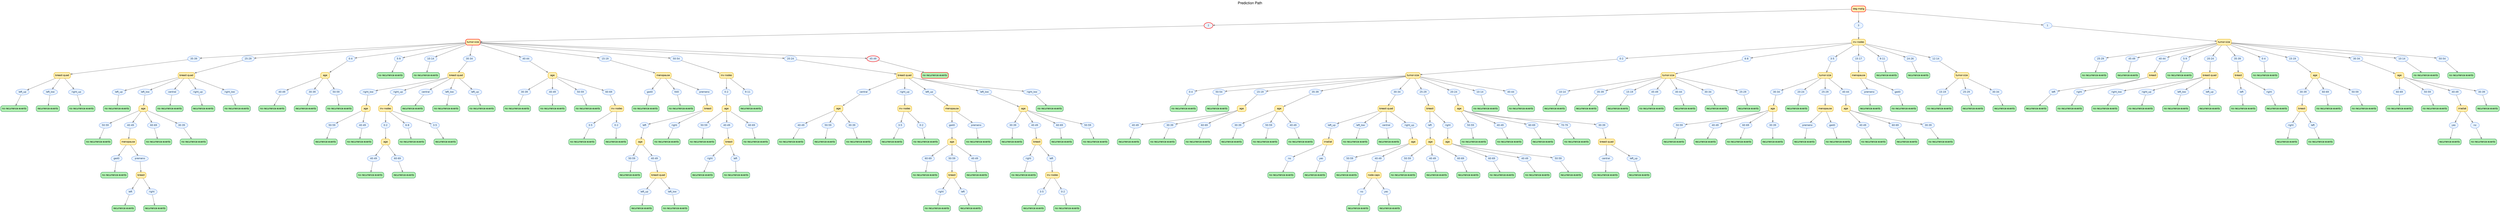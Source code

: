 digraph PredictionPath {
  fontname="Helvetica,Arial,sans-serif";
  labelfontname="Georgia";
  node [fontname="Helvetica", style=filled, fontcolor=black];
  edge [fontname="Helvetica", color=gray50, fontcolor=gray30, penwidth=1.6];
  rankdir=TB;
  bgcolor="white";
  label="Prediction Path";
  labelloc=top;
  labeljust=center;
  fontsize=22;
  nodesep=0.7;
  ranksep=0.9;
  node0 [label="deg-malig", shape=box, style="rounded,filled", fillcolor="#fef0b3", color=red, penwidth=2.4];
  cond0 [label="2", shape=ellipse, style=filled, fillcolor="#eaf4ff", color=red, fontcolor="#1e3f66", penwidth=2.4];
  node0 -> cond0;
  cond0 -> node1;
  node1 [label="tumor-size", shape=box, style="rounded,filled", fillcolor="#fef0b3", color=red, penwidth=2.4];
  cond2 [label="35-39", shape=ellipse, style=filled, fillcolor="#eaf4ff", color="#6495ed", fontcolor="#1e3f66", penwidth=1.6];
  node1 -> cond2;
  cond2 -> node3;
  node3 [label="breast-quad", shape=box, style="rounded,filled", fillcolor="#fef0b3", color="#e6ac00", penwidth=2];
  cond4 [label="left_up", shape=ellipse, style=filled, fillcolor="#eaf4ff", color="#6495ed", fontcolor="#1e3f66", penwidth=1.6];
  node3 -> cond4;
  cond4 -> node5;
  node5 [label="no-recurrence-events", shape=box, style="rounded,filled", fillcolor="#b3f3b3", color="#2e8b57", penwidth=2];
  cond6 [label="left_low", shape=ellipse, style=filled, fillcolor="#eaf4ff", color="#6495ed", fontcolor="#1e3f66", penwidth=1.6];
  node3 -> cond6;
  cond6 -> node7;
  node7 [label="recurrence-events", shape=box, style="rounded,filled", fillcolor="#b3f3b3", color="#2e8b57", penwidth=2];
  cond8 [label="right_up", shape=ellipse, style=filled, fillcolor="#eaf4ff", color="#6495ed", fontcolor="#1e3f66", penwidth=1.6];
  node3 -> cond8;
  cond8 -> node9;
  node9 [label="no-recurrence-events", shape=box, style="rounded,filled", fillcolor="#b3f3b3", color="#2e8b57", penwidth=2];
  cond10 [label="25-29", shape=ellipse, style=filled, fillcolor="#eaf4ff", color="#6495ed", fontcolor="#1e3f66", penwidth=1.6];
  node1 -> cond10;
  cond10 -> node11;
  node11 [label="breast-quad", shape=box, style="rounded,filled", fillcolor="#fef0b3", color="#e6ac00", penwidth=2];
  cond12 [label="left_up", shape=ellipse, style=filled, fillcolor="#eaf4ff", color="#6495ed", fontcolor="#1e3f66", penwidth=1.6];
  node11 -> cond12;
  cond12 -> node13;
  node13 [label="no-recurrence-events", shape=box, style="rounded,filled", fillcolor="#b3f3b3", color="#2e8b57", penwidth=2];
  cond14 [label="left_low", shape=ellipse, style=filled, fillcolor="#eaf4ff", color="#6495ed", fontcolor="#1e3f66", penwidth=1.6];
  node11 -> cond14;
  cond14 -> node15;
  node15 [label="age", shape=box, style="rounded,filled", fillcolor="#fef0b3", color="#e6ac00", penwidth=2];
  cond16 [label="50-59", shape=ellipse, style=filled, fillcolor="#eaf4ff", color="#6495ed", fontcolor="#1e3f66", penwidth=1.6];
  node15 -> cond16;
  cond16 -> node17;
  node17 [label="no-recurrence-events", shape=box, style="rounded,filled", fillcolor="#b3f3b3", color="#2e8b57", penwidth=2];
  cond18 [label="40-49", shape=ellipse, style=filled, fillcolor="#eaf4ff", color="#6495ed", fontcolor="#1e3f66", penwidth=1.6];
  node15 -> cond18;
  cond18 -> node19;
  node19 [label="menopause", shape=box, style="rounded,filled", fillcolor="#fef0b3", color="#e6ac00", penwidth=2];
  cond20 [label="ge40", shape=ellipse, style=filled, fillcolor="#eaf4ff", color="#6495ed", fontcolor="#1e3f66", penwidth=1.6];
  node19 -> cond20;
  cond20 -> node21;
  node21 [label="no-recurrence-events", shape=box, style="rounded,filled", fillcolor="#b3f3b3", color="#2e8b57", penwidth=2];
  cond22 [label="premeno", shape=ellipse, style=filled, fillcolor="#eaf4ff", color="#6495ed", fontcolor="#1e3f66", penwidth=1.6];
  node19 -> cond22;
  cond22 -> node23;
  node23 [label="breast", shape=box, style="rounded,filled", fillcolor="#fef0b3", color="#e6ac00", penwidth=2];
  cond24 [label="left", shape=ellipse, style=filled, fillcolor="#eaf4ff", color="#6495ed", fontcolor="#1e3f66", penwidth=1.6];
  node23 -> cond24;
  cond24 -> node25;
  node25 [label="recurrence-events", shape=box, style="rounded,filled", fillcolor="#b3f3b3", color="#2e8b57", penwidth=2];
  cond26 [label="right", shape=ellipse, style=filled, fillcolor="#eaf4ff", color="#6495ed", fontcolor="#1e3f66", penwidth=1.6];
  node23 -> cond26;
  cond26 -> node27;
  node27 [label="recurrence-events", shape=box, style="rounded,filled", fillcolor="#b3f3b3", color="#2e8b57", penwidth=2];
  cond28 [label="60-69", shape=ellipse, style=filled, fillcolor="#eaf4ff", color="#6495ed", fontcolor="#1e3f66", penwidth=1.6];
  node15 -> cond28;
  cond28 -> node29;
  node29 [label="no-recurrence-events", shape=box, style="rounded,filled", fillcolor="#b3f3b3", color="#2e8b57", penwidth=2];
  cond30 [label="30-39", shape=ellipse, style=filled, fillcolor="#eaf4ff", color="#6495ed", fontcolor="#1e3f66", penwidth=1.6];
  node15 -> cond30;
  cond30 -> node31;
  node31 [label="no-recurrence-events", shape=box, style="rounded,filled", fillcolor="#b3f3b3", color="#2e8b57", penwidth=2];
  cond32 [label="central", shape=ellipse, style=filled, fillcolor="#eaf4ff", color="#6495ed", fontcolor="#1e3f66", penwidth=1.6];
  node11 -> cond32;
  cond32 -> node33;
  node33 [label="no-recurrence-events", shape=box, style="rounded,filled", fillcolor="#b3f3b3", color="#2e8b57", penwidth=2];
  cond34 [label="right_up", shape=ellipse, style=filled, fillcolor="#eaf4ff", color="#6495ed", fontcolor="#1e3f66", penwidth=1.6];
  node11 -> cond34;
  cond34 -> node35;
  node35 [label="recurrence-events", shape=box, style="rounded,filled", fillcolor="#b3f3b3", color="#2e8b57", penwidth=2];
  cond36 [label="right_low", shape=ellipse, style=filled, fillcolor="#eaf4ff", color="#6495ed", fontcolor="#1e3f66", penwidth=1.6];
  node11 -> cond36;
  cond36 -> node37;
  node37 [label="no-recurrence-events", shape=box, style="rounded,filled", fillcolor="#b3f3b3", color="#2e8b57", penwidth=2];
  cond38 [label="0-4", shape=ellipse, style=filled, fillcolor="#eaf4ff", color="#6495ed", fontcolor="#1e3f66", penwidth=1.6];
  node1 -> cond38;
  cond38 -> node39;
  node39 [label="age", shape=box, style="rounded,filled", fillcolor="#fef0b3", color="#e6ac00", penwidth=2];
  cond40 [label="40-49", shape=ellipse, style=filled, fillcolor="#eaf4ff", color="#6495ed", fontcolor="#1e3f66", penwidth=1.6];
  node39 -> cond40;
  cond40 -> node41;
  node41 [label="no-recurrence-events", shape=box, style="rounded,filled", fillcolor="#b3f3b3", color="#2e8b57", penwidth=2];
  cond42 [label="30-39", shape=ellipse, style=filled, fillcolor="#eaf4ff", color="#6495ed", fontcolor="#1e3f66", penwidth=1.6];
  node39 -> cond42;
  cond42 -> node43;
  node43 [label="recurrence-events", shape=box, style="rounded,filled", fillcolor="#b3f3b3", color="#2e8b57", penwidth=2];
  cond44 [label="50-59", shape=ellipse, style=filled, fillcolor="#eaf4ff", color="#6495ed", fontcolor="#1e3f66", penwidth=1.6];
  node39 -> cond44;
  cond44 -> node45;
  node45 [label="no-recurrence-events", shape=box, style="rounded,filled", fillcolor="#b3f3b3", color="#2e8b57", penwidth=2];
  cond46 [label="5-9", shape=ellipse, style=filled, fillcolor="#eaf4ff", color="#6495ed", fontcolor="#1e3f66", penwidth=1.6];
  node1 -> cond46;
  cond46 -> node47;
  node47 [label="no-recurrence-events", shape=box, style="rounded,filled", fillcolor="#b3f3b3", color="#2e8b57", penwidth=2];
  cond48 [label="10-14", shape=ellipse, style=filled, fillcolor="#eaf4ff", color="#6495ed", fontcolor="#1e3f66", penwidth=1.6];
  node1 -> cond48;
  cond48 -> node49;
  node49 [label="no-recurrence-events", shape=box, style="rounded,filled", fillcolor="#b3f3b3", color="#2e8b57", penwidth=2];
  cond50 [label="30-34", shape=ellipse, style=filled, fillcolor="#eaf4ff", color="#6495ed", fontcolor="#1e3f66", penwidth=1.6];
  node1 -> cond50;
  cond50 -> node51;
  node51 [label="breast-quad", shape=box, style="rounded,filled", fillcolor="#fef0b3", color="#e6ac00", penwidth=2];
  cond52 [label="right_low", shape=ellipse, style=filled, fillcolor="#eaf4ff", color="#6495ed", fontcolor="#1e3f66", penwidth=1.6];
  node51 -> cond52;
  cond52 -> node53;
  node53 [label="age", shape=box, style="rounded,filled", fillcolor="#fef0b3", color="#e6ac00", penwidth=2];
  cond54 [label="50-59", shape=ellipse, style=filled, fillcolor="#eaf4ff", color="#6495ed", fontcolor="#1e3f66", penwidth=1.6];
  node53 -> cond54;
  cond54 -> node55;
  node55 [label="recurrence-events", shape=box, style="rounded,filled", fillcolor="#b3f3b3", color="#2e8b57", penwidth=2];
  cond56 [label="40-49", shape=ellipse, style=filled, fillcolor="#eaf4ff", color="#6495ed", fontcolor="#1e3f66", penwidth=1.6];
  node53 -> cond56;
  cond56 -> node57;
  node57 [label="no-recurrence-events", shape=box, style="rounded,filled", fillcolor="#b3f3b3", color="#2e8b57", penwidth=2];
  cond58 [label="right_up", shape=ellipse, style=filled, fillcolor="#eaf4ff", color="#6495ed", fontcolor="#1e3f66", penwidth=1.6];
  node51 -> cond58;
  cond58 -> node59;
  node59 [label="inv-nodes", shape=box, style="rounded,filled", fillcolor="#fef0b3", color="#e6ac00", penwidth=2];
  cond60 [label="0-2", shape=ellipse, style=filled, fillcolor="#eaf4ff", color="#6495ed", fontcolor="#1e3f66", penwidth=1.6];
  node59 -> cond60;
  cond60 -> node61;
  node61 [label="age", shape=box, style="rounded,filled", fillcolor="#fef0b3", color="#e6ac00", penwidth=2];
  cond62 [label="40-49", shape=ellipse, style=filled, fillcolor="#eaf4ff", color="#6495ed", fontcolor="#1e3f66", penwidth=1.6];
  node61 -> cond62;
  cond62 -> node63;
  node63 [label="no-recurrence-events", shape=box, style="rounded,filled", fillcolor="#b3f3b3", color="#2e8b57", penwidth=2];
  cond64 [label="60-69", shape=ellipse, style=filled, fillcolor="#eaf4ff", color="#6495ed", fontcolor="#1e3f66", penwidth=1.6];
  node61 -> cond64;
  cond64 -> node65;
  node65 [label="recurrence-events", shape=box, style="rounded,filled", fillcolor="#b3f3b3", color="#2e8b57", penwidth=2];
  cond66 [label="6-8", shape=ellipse, style=filled, fillcolor="#eaf4ff", color="#6495ed", fontcolor="#1e3f66", penwidth=1.6];
  node59 -> cond66;
  cond66 -> node67;
  node67 [label="no-recurrence-events", shape=box, style="rounded,filled", fillcolor="#b3f3b3", color="#2e8b57", penwidth=2];
  cond68 [label="3-5", shape=ellipse, style=filled, fillcolor="#eaf4ff", color="#6495ed", fontcolor="#1e3f66", penwidth=1.6];
  node59 -> cond68;
  cond68 -> node69;
  node69 [label="recurrence-events", shape=box, style="rounded,filled", fillcolor="#b3f3b3", color="#2e8b57", penwidth=2];
  cond70 [label="central", shape=ellipse, style=filled, fillcolor="#eaf4ff", color="#6495ed", fontcolor="#1e3f66", penwidth=1.6];
  node51 -> cond70;
  cond70 -> node71;
  node71 [label="recurrence-events", shape=box, style="rounded,filled", fillcolor="#b3f3b3", color="#2e8b57", penwidth=2];
  cond72 [label="left_low", shape=ellipse, style=filled, fillcolor="#eaf4ff", color="#6495ed", fontcolor="#1e3f66", penwidth=1.6];
  node51 -> cond72;
  cond72 -> node73;
  node73 [label="no-recurrence-events", shape=box, style="rounded,filled", fillcolor="#b3f3b3", color="#2e8b57", penwidth=2];
  cond74 [label="left_up", shape=ellipse, style=filled, fillcolor="#eaf4ff", color="#6495ed", fontcolor="#1e3f66", penwidth=1.6];
  node51 -> cond74;
  cond74 -> node75;
  node75 [label="no-recurrence-events", shape=box, style="rounded,filled", fillcolor="#b3f3b3", color="#2e8b57", penwidth=2];
  cond76 [label="40-44", shape=ellipse, style=filled, fillcolor="#eaf4ff", color="#6495ed", fontcolor="#1e3f66", penwidth=1.6];
  node1 -> cond76;
  cond76 -> node77;
  node77 [label="age", shape=box, style="rounded,filled", fillcolor="#fef0b3", color="#e6ac00", penwidth=2];
  cond78 [label="30-39", shape=ellipse, style=filled, fillcolor="#eaf4ff", color="#6495ed", fontcolor="#1e3f66", penwidth=1.6];
  node77 -> cond78;
  cond78 -> node79;
  node79 [label="no-recurrence-events", shape=box, style="rounded,filled", fillcolor="#b3f3b3", color="#2e8b57", penwidth=2];
  cond80 [label="40-49", shape=ellipse, style=filled, fillcolor="#eaf4ff", color="#6495ed", fontcolor="#1e3f66", penwidth=1.6];
  node77 -> cond80;
  cond80 -> node81;
  node81 [label="no-recurrence-events", shape=box, style="rounded,filled", fillcolor="#b3f3b3", color="#2e8b57", penwidth=2];
  cond82 [label="50-59", shape=ellipse, style=filled, fillcolor="#eaf4ff", color="#6495ed", fontcolor="#1e3f66", penwidth=1.6];
  node77 -> cond82;
  cond82 -> node83;
  node83 [label="no-recurrence-events", shape=box, style="rounded,filled", fillcolor="#b3f3b3", color="#2e8b57", penwidth=2];
  cond84 [label="60-69", shape=ellipse, style=filled, fillcolor="#eaf4ff", color="#6495ed", fontcolor="#1e3f66", penwidth=1.6];
  node77 -> cond84;
  cond84 -> node85;
  node85 [label="inv-nodes", shape=box, style="rounded,filled", fillcolor="#fef0b3", color="#e6ac00", penwidth=2];
  cond86 [label="3-5", shape=ellipse, style=filled, fillcolor="#eaf4ff", color="#6495ed", fontcolor="#1e3f66", penwidth=1.6];
  node85 -> cond86;
  cond86 -> node87;
  node87 [label="no-recurrence-events", shape=box, style="rounded,filled", fillcolor="#b3f3b3", color="#2e8b57", penwidth=2];
  cond88 [label="0-2", shape=ellipse, style=filled, fillcolor="#eaf4ff", color="#6495ed", fontcolor="#1e3f66", penwidth=1.6];
  node85 -> cond88;
  cond88 -> node89;
  node89 [label="recurrence-events", shape=box, style="rounded,filled", fillcolor="#b3f3b3", color="#2e8b57", penwidth=2];
  cond90 [label="15-19", shape=ellipse, style=filled, fillcolor="#eaf4ff", color="#6495ed", fontcolor="#1e3f66", penwidth=1.6];
  node1 -> cond90;
  cond90 -> node91;
  node91 [label="menopause", shape=box, style="rounded,filled", fillcolor="#fef0b3", color="#e6ac00", penwidth=2];
  cond92 [label="ge40", shape=ellipse, style=filled, fillcolor="#eaf4ff", color="#6495ed", fontcolor="#1e3f66", penwidth=1.6];
  node91 -> cond92;
  cond92 -> node93;
  node93 [label="no-recurrence-events", shape=box, style="rounded,filled", fillcolor="#b3f3b3", color="#2e8b57", penwidth=2];
  cond94 [label="lt40", shape=ellipse, style=filled, fillcolor="#eaf4ff", color="#6495ed", fontcolor="#1e3f66", penwidth=1.6];
  node91 -> cond94;
  cond94 -> node95;
  node95 [label="no-recurrence-events", shape=box, style="rounded,filled", fillcolor="#b3f3b3", color="#2e8b57", penwidth=2];
  cond96 [label="premeno", shape=ellipse, style=filled, fillcolor="#eaf4ff", color="#6495ed", fontcolor="#1e3f66", penwidth=1.6];
  node91 -> cond96;
  cond96 -> node97;
  node97 [label="breast", shape=box, style="rounded,filled", fillcolor="#fef0b3", color="#e6ac00", penwidth=2];
  cond98 [label="left", shape=ellipse, style=filled, fillcolor="#eaf4ff", color="#6495ed", fontcolor="#1e3f66", penwidth=1.6];
  node97 -> cond98;
  cond98 -> node99;
  node99 [label="age", shape=box, style="rounded,filled", fillcolor="#fef0b3", color="#e6ac00", penwidth=2];
  cond100 [label="50-59", shape=ellipse, style=filled, fillcolor="#eaf4ff", color="#6495ed", fontcolor="#1e3f66", penwidth=1.6];
  node99 -> cond100;
  cond100 -> node101;
  node101 [label="recurrence-events", shape=box, style="rounded,filled", fillcolor="#b3f3b3", color="#2e8b57", penwidth=2];
  cond102 [label="40-49", shape=ellipse, style=filled, fillcolor="#eaf4ff", color="#6495ed", fontcolor="#1e3f66", penwidth=1.6];
  node99 -> cond102;
  cond102 -> node103;
  node103 [label="breast-quad", shape=box, style="rounded,filled", fillcolor="#fef0b3", color="#e6ac00", penwidth=2];
  cond104 [label="left_up", shape=ellipse, style=filled, fillcolor="#eaf4ff", color="#6495ed", fontcolor="#1e3f66", penwidth=1.6];
  node103 -> cond104;
  cond104 -> node105;
  node105 [label="recurrence-events", shape=box, style="rounded,filled", fillcolor="#b3f3b3", color="#2e8b57", penwidth=2];
  cond106 [label="left_low", shape=ellipse, style=filled, fillcolor="#eaf4ff", color="#6495ed", fontcolor="#1e3f66", penwidth=1.6];
  node103 -> cond106;
  cond106 -> node107;
  node107 [label="no-recurrence-events", shape=box, style="rounded,filled", fillcolor="#b3f3b3", color="#2e8b57", penwidth=2];
  cond108 [label="right", shape=ellipse, style=filled, fillcolor="#eaf4ff", color="#6495ed", fontcolor="#1e3f66", penwidth=1.6];
  node97 -> cond108;
  cond108 -> node109;
  node109 [label="no-recurrence-events", shape=box, style="rounded,filled", fillcolor="#b3f3b3", color="#2e8b57", penwidth=2];
  cond110 [label="50-54", shape=ellipse, style=filled, fillcolor="#eaf4ff", color="#6495ed", fontcolor="#1e3f66", penwidth=1.6];
  node1 -> cond110;
  cond110 -> node111;
  node111 [label="inv-nodes", shape=box, style="rounded,filled", fillcolor="#fef0b3", color="#e6ac00", penwidth=2];
  cond112 [label="0-2", shape=ellipse, style=filled, fillcolor="#eaf4ff", color="#6495ed", fontcolor="#1e3f66", penwidth=1.6];
  node111 -> cond112;
  cond112 -> node113;
  node113 [label="age", shape=box, style="rounded,filled", fillcolor="#fef0b3", color="#e6ac00", penwidth=2];
  cond114 [label="50-59", shape=ellipse, style=filled, fillcolor="#eaf4ff", color="#6495ed", fontcolor="#1e3f66", penwidth=1.6];
  node113 -> cond114;
  cond114 -> node115;
  node115 [label="no-recurrence-events", shape=box, style="rounded,filled", fillcolor="#b3f3b3", color="#2e8b57", penwidth=2];
  cond116 [label="40-49", shape=ellipse, style=filled, fillcolor="#eaf4ff", color="#6495ed", fontcolor="#1e3f66", penwidth=1.6];
  node113 -> cond116;
  cond116 -> node117;
  node117 [label="breast", shape=box, style="rounded,filled", fillcolor="#fef0b3", color="#e6ac00", penwidth=2];
  cond118 [label="right", shape=ellipse, style=filled, fillcolor="#eaf4ff", color="#6495ed", fontcolor="#1e3f66", penwidth=1.6];
  node117 -> cond118;
  cond118 -> node119;
  node119 [label="recurrence-events", shape=box, style="rounded,filled", fillcolor="#b3f3b3", color="#2e8b57", penwidth=2];
  cond120 [label="left", shape=ellipse, style=filled, fillcolor="#eaf4ff", color="#6495ed", fontcolor="#1e3f66", penwidth=1.6];
  node117 -> cond120;
  cond120 -> node121;
  node121 [label="no-recurrence-events", shape=box, style="rounded,filled", fillcolor="#b3f3b3", color="#2e8b57", penwidth=2];
  cond122 [label="60-69", shape=ellipse, style=filled, fillcolor="#eaf4ff", color="#6495ed", fontcolor="#1e3f66", penwidth=1.6];
  node113 -> cond122;
  cond122 -> node123;
  node123 [label="no-recurrence-events", shape=box, style="rounded,filled", fillcolor="#b3f3b3", color="#2e8b57", penwidth=2];
  cond124 [label="9-11", shape=ellipse, style=filled, fillcolor="#eaf4ff", color="#6495ed", fontcolor="#1e3f66", penwidth=1.6];
  node111 -> cond124;
  cond124 -> node125;
  node125 [label="recurrence-events", shape=box, style="rounded,filled", fillcolor="#b3f3b3", color="#2e8b57", penwidth=2];
  cond126 [label="20-24", shape=ellipse, style=filled, fillcolor="#eaf4ff", color="#6495ed", fontcolor="#1e3f66", penwidth=1.6];
  node1 -> cond126;
  cond126 -> node127;
  node127 [label="breast-quad", shape=box, style="rounded,filled", fillcolor="#fef0b3", color="#e6ac00", penwidth=2];
  cond128 [label="central", shape=ellipse, style=filled, fillcolor="#eaf4ff", color="#6495ed", fontcolor="#1e3f66", penwidth=1.6];
  node127 -> cond128;
  cond128 -> node129;
  node129 [label="age", shape=box, style="rounded,filled", fillcolor="#fef0b3", color="#e6ac00", penwidth=2];
  cond130 [label="40-49", shape=ellipse, style=filled, fillcolor="#eaf4ff", color="#6495ed", fontcolor="#1e3f66", penwidth=1.6];
  node129 -> cond130;
  cond130 -> node131;
  node131 [label="no-recurrence-events", shape=box, style="rounded,filled", fillcolor="#b3f3b3", color="#2e8b57", penwidth=2];
  cond132 [label="50-59", shape=ellipse, style=filled, fillcolor="#eaf4ff", color="#6495ed", fontcolor="#1e3f66", penwidth=1.6];
  node129 -> cond132;
  cond132 -> node133;
  node133 [label="recurrence-events", shape=box, style="rounded,filled", fillcolor="#b3f3b3", color="#2e8b57", penwidth=2];
  cond134 [label="30-39", shape=ellipse, style=filled, fillcolor="#eaf4ff", color="#6495ed", fontcolor="#1e3f66", penwidth=1.6];
  node129 -> cond134;
  cond134 -> node135;
  node135 [label="no-recurrence-events", shape=box, style="rounded,filled", fillcolor="#b3f3b3", color="#2e8b57", penwidth=2];
  cond136 [label="right_up", shape=ellipse, style=filled, fillcolor="#eaf4ff", color="#6495ed", fontcolor="#1e3f66", penwidth=1.6];
  node127 -> cond136;
  cond136 -> node137;
  node137 [label="inv-nodes", shape=box, style="rounded,filled", fillcolor="#fef0b3", color="#e6ac00", penwidth=2];
  cond138 [label="3-5", shape=ellipse, style=filled, fillcolor="#eaf4ff", color="#6495ed", fontcolor="#1e3f66", penwidth=1.6];
  node137 -> cond138;
  cond138 -> node139;
  node139 [label="recurrence-events", shape=box, style="rounded,filled", fillcolor="#b3f3b3", color="#2e8b57", penwidth=2];
  cond140 [label="0-2", shape=ellipse, style=filled, fillcolor="#eaf4ff", color="#6495ed", fontcolor="#1e3f66", penwidth=1.6];
  node137 -> cond140;
  cond140 -> node141;
  node141 [label="no-recurrence-events", shape=box, style="rounded,filled", fillcolor="#b3f3b3", color="#2e8b57", penwidth=2];
  cond142 [label="left_up", shape=ellipse, style=filled, fillcolor="#eaf4ff", color="#6495ed", fontcolor="#1e3f66", penwidth=1.6];
  node127 -> cond142;
  cond142 -> node143;
  node143 [label="menopause", shape=box, style="rounded,filled", fillcolor="#fef0b3", color="#e6ac00", penwidth=2];
  cond144 [label="ge40", shape=ellipse, style=filled, fillcolor="#eaf4ff", color="#6495ed", fontcolor="#1e3f66", penwidth=1.6];
  node143 -> cond144;
  cond144 -> node145;
  node145 [label="age", shape=box, style="rounded,filled", fillcolor="#fef0b3", color="#e6ac00", penwidth=2];
  cond146 [label="60-69", shape=ellipse, style=filled, fillcolor="#eaf4ff", color="#6495ed", fontcolor="#1e3f66", penwidth=1.6];
  node145 -> cond146;
  cond146 -> node147;
  node147 [label="no-recurrence-events", shape=box, style="rounded,filled", fillcolor="#b3f3b3", color="#2e8b57", penwidth=2];
  cond148 [label="50-59", shape=ellipse, style=filled, fillcolor="#eaf4ff", color="#6495ed", fontcolor="#1e3f66", penwidth=1.6];
  node145 -> cond148;
  cond148 -> node149;
  node149 [label="breast", shape=box, style="rounded,filled", fillcolor="#fef0b3", color="#e6ac00", penwidth=2];
  cond150 [label="right", shape=ellipse, style=filled, fillcolor="#eaf4ff", color="#6495ed", fontcolor="#1e3f66", penwidth=1.6];
  node149 -> cond150;
  cond150 -> node151;
  node151 [label="no-recurrence-events", shape=box, style="rounded,filled", fillcolor="#b3f3b3", color="#2e8b57", penwidth=2];
  cond152 [label="left", shape=ellipse, style=filled, fillcolor="#eaf4ff", color="#6495ed", fontcolor="#1e3f66", penwidth=1.6];
  node149 -> cond152;
  cond152 -> node153;
  node153 [label="recurrence-events", shape=box, style="rounded,filled", fillcolor="#b3f3b3", color="#2e8b57", penwidth=2];
  cond154 [label="40-49", shape=ellipse, style=filled, fillcolor="#eaf4ff", color="#6495ed", fontcolor="#1e3f66", penwidth=1.6];
  node145 -> cond154;
  cond154 -> node155;
  node155 [label="recurrence-events", shape=box, style="rounded,filled", fillcolor="#b3f3b3", color="#2e8b57", penwidth=2];
  cond156 [label="premeno", shape=ellipse, style=filled, fillcolor="#eaf4ff", color="#6495ed", fontcolor="#1e3f66", penwidth=1.6];
  node143 -> cond156;
  cond156 -> node157;
  node157 [label="no-recurrence-events", shape=box, style="rounded,filled", fillcolor="#b3f3b3", color="#2e8b57", penwidth=2];
  cond158 [label="left_low", shape=ellipse, style=filled, fillcolor="#eaf4ff", color="#6495ed", fontcolor="#1e3f66", penwidth=1.6];
  node127 -> cond158;
  cond158 -> node159;
  node159 [label="age", shape=box, style="rounded,filled", fillcolor="#fef0b3", color="#e6ac00", penwidth=2];
  cond160 [label="30-39", shape=ellipse, style=filled, fillcolor="#eaf4ff", color="#6495ed", fontcolor="#1e3f66", penwidth=1.6];
  node159 -> cond160;
  cond160 -> node161;
  node161 [label="recurrence-events", shape=box, style="rounded,filled", fillcolor="#b3f3b3", color="#2e8b57", penwidth=2];
  cond162 [label="40-49", shape=ellipse, style=filled, fillcolor="#eaf4ff", color="#6495ed", fontcolor="#1e3f66", penwidth=1.6];
  node159 -> cond162;
  cond162 -> node163;
  node163 [label="breast", shape=box, style="rounded,filled", fillcolor="#fef0b3", color="#e6ac00", penwidth=2];
  cond164 [label="right", shape=ellipse, style=filled, fillcolor="#eaf4ff", color="#6495ed", fontcolor="#1e3f66", penwidth=1.6];
  node163 -> cond164;
  cond164 -> node165;
  node165 [label="no-recurrence-events", shape=box, style="rounded,filled", fillcolor="#b3f3b3", color="#2e8b57", penwidth=2];
  cond166 [label="left", shape=ellipse, style=filled, fillcolor="#eaf4ff", color="#6495ed", fontcolor="#1e3f66", penwidth=1.6];
  node163 -> cond166;
  cond166 -> node167;
  node167 [label="inv-nodes", shape=box, style="rounded,filled", fillcolor="#fef0b3", color="#e6ac00", penwidth=2];
  cond168 [label="3-5", shape=ellipse, style=filled, fillcolor="#eaf4ff", color="#6495ed", fontcolor="#1e3f66", penwidth=1.6];
  node167 -> cond168;
  cond168 -> node169;
  node169 [label="recurrence-events", shape=box, style="rounded,filled", fillcolor="#b3f3b3", color="#2e8b57", penwidth=2];
  cond170 [label="0-2", shape=ellipse, style=filled, fillcolor="#eaf4ff", color="#6495ed", fontcolor="#1e3f66", penwidth=1.6];
  node167 -> cond170;
  cond170 -> node171;
  node171 [label="no-recurrence-events", shape=box, style="rounded,filled", fillcolor="#b3f3b3", color="#2e8b57", penwidth=2];
  cond172 [label="60-69", shape=ellipse, style=filled, fillcolor="#eaf4ff", color="#6495ed", fontcolor="#1e3f66", penwidth=1.6];
  node159 -> cond172;
  cond172 -> node173;
  node173 [label="recurrence-events", shape=box, style="rounded,filled", fillcolor="#b3f3b3", color="#2e8b57", penwidth=2];
  cond174 [label="50-59", shape=ellipse, style=filled, fillcolor="#eaf4ff", color="#6495ed", fontcolor="#1e3f66", penwidth=1.6];
  node159 -> cond174;
  cond174 -> node175;
  node175 [label="no-recurrence-events", shape=box, style="rounded,filled", fillcolor="#b3f3b3", color="#2e8b57", penwidth=2];
  cond176 [label="right_low", shape=ellipse, style=filled, fillcolor="#eaf4ff", color="#6495ed", fontcolor="#1e3f66", penwidth=1.6];
  node127 -> cond176;
  cond176 -> node177;
  node177 [label="no-recurrence-events", shape=box, style="rounded,filled", fillcolor="#b3f3b3", color="#2e8b57", penwidth=2];
  cond178 [label="45-49", shape=ellipse, style=filled, fillcolor="#eaf4ff", color=red, fontcolor="#1e3f66", penwidth=2.4];
  node1 -> cond178;
  cond178 -> node179;
  node179 [label="no-recurrence-events", shape=box, style="rounded,filled", fillcolor="#b3f3b3", color=red, penwidth=2.4];
  cond180 [label="3", shape=ellipse, style=filled, fillcolor="#eaf4ff", color="#6495ed", fontcolor="#1e3f66", penwidth=1.6];
  node0 -> cond180;
  cond180 -> node181;
  node181 [label="inv-nodes", shape=box, style="rounded,filled", fillcolor="#fef0b3", color="#e6ac00", penwidth=2];
  cond182 [label="0-2", shape=ellipse, style=filled, fillcolor="#eaf4ff", color="#6495ed", fontcolor="#1e3f66", penwidth=1.6];
  node181 -> cond182;
  cond182 -> node183;
  node183 [label="tumor-size", shape=box, style="rounded,filled", fillcolor="#fef0b3", color="#e6ac00", penwidth=2];
  cond184 [label="0-4", shape=ellipse, style=filled, fillcolor="#eaf4ff", color="#6495ed", fontcolor="#1e3f66", penwidth=1.6];
  node183 -> cond184;
  cond184 -> node185;
  node185 [label="no-recurrence-events", shape=box, style="rounded,filled", fillcolor="#b3f3b3", color="#2e8b57", penwidth=2];
  cond186 [label="50-54", shape=ellipse, style=filled, fillcolor="#eaf4ff", color="#6495ed", fontcolor="#1e3f66", penwidth=1.6];
  node183 -> cond186;
  cond186 -> node187;
  node187 [label="recurrence-events", shape=box, style="rounded,filled", fillcolor="#b3f3b3", color="#2e8b57", penwidth=2];
  cond188 [label="15-19", shape=ellipse, style=filled, fillcolor="#eaf4ff", color="#6495ed", fontcolor="#1e3f66", penwidth=1.6];
  node183 -> cond188;
  cond188 -> node189;
  node189 [label="age", shape=box, style="rounded,filled", fillcolor="#fef0b3", color="#e6ac00", penwidth=2];
  cond190 [label="40-49", shape=ellipse, style=filled, fillcolor="#eaf4ff", color="#6495ed", fontcolor="#1e3f66", penwidth=1.6];
  node189 -> cond190;
  cond190 -> node191;
  node191 [label="recurrence-events", shape=box, style="rounded,filled", fillcolor="#b3f3b3", color="#2e8b57", penwidth=2];
  cond192 [label="30-39", shape=ellipse, style=filled, fillcolor="#eaf4ff", color="#6495ed", fontcolor="#1e3f66", penwidth=1.6];
  node189 -> cond192;
  cond192 -> node193;
  node193 [label="no-recurrence-events", shape=box, style="rounded,filled", fillcolor="#b3f3b3", color="#2e8b57", penwidth=2];
  cond194 [label="60-69", shape=ellipse, style=filled, fillcolor="#eaf4ff", color="#6495ed", fontcolor="#1e3f66", penwidth=1.6];
  node189 -> cond194;
  cond194 -> node195;
  node195 [label="no-recurrence-events", shape=box, style="rounded,filled", fillcolor="#b3f3b3", color="#2e8b57", penwidth=2];
  cond196 [label="35-39", shape=ellipse, style=filled, fillcolor="#eaf4ff", color="#6495ed", fontcolor="#1e3f66", penwidth=1.6];
  node183 -> cond196;
  cond196 -> node197;
  node197 [label="age", shape=box, style="rounded,filled", fillcolor="#fef0b3", color="#e6ac00", penwidth=2];
  cond198 [label="30-39", shape=ellipse, style=filled, fillcolor="#eaf4ff", color="#6495ed", fontcolor="#1e3f66", penwidth=1.6];
  node197 -> cond198;
  cond198 -> node199;
  node199 [label="recurrence-events", shape=box, style="rounded,filled", fillcolor="#b3f3b3", color="#2e8b57", penwidth=2];
  cond200 [label="50-59", shape=ellipse, style=filled, fillcolor="#eaf4ff", color="#6495ed", fontcolor="#1e3f66", penwidth=1.6];
  node197 -> cond200;
  cond200 -> node201;
  node201 [label="no-recurrence-events", shape=box, style="rounded,filled", fillcolor="#b3f3b3", color="#2e8b57", penwidth=2];
  cond202 [label="40-49", shape=ellipse, style=filled, fillcolor="#eaf4ff", color="#6495ed", fontcolor="#1e3f66", penwidth=1.6];
  node197 -> cond202;
  cond202 -> node203;
  node203 [label="no-recurrence-events", shape=box, style="rounded,filled", fillcolor="#b3f3b3", color="#2e8b57", penwidth=2];
  cond204 [label="30-34", shape=ellipse, style=filled, fillcolor="#eaf4ff", color="#6495ed", fontcolor="#1e3f66", penwidth=1.6];
  node183 -> cond204;
  cond204 -> node205;
  node205 [label="breast-quad", shape=box, style="rounded,filled", fillcolor="#fef0b3", color="#e6ac00", penwidth=2];
  cond206 [label="left_up", shape=ellipse, style=filled, fillcolor="#eaf4ff", color="#6495ed", fontcolor="#1e3f66", penwidth=1.6];
  node205 -> cond206;
  cond206 -> node207;
  node207 [label="irradiat", shape=box, style="rounded,filled", fillcolor="#fef0b3", color="#e6ac00", penwidth=2];
  cond208 [label="no", shape=ellipse, style=filled, fillcolor="#eaf4ff", color="#6495ed", fontcolor="#1e3f66", penwidth=1.6];
  node207 -> cond208;
  cond208 -> node209;
  node209 [label="no-recurrence-events", shape=box, style="rounded,filled", fillcolor="#b3f3b3", color="#2e8b57", penwidth=2];
  cond210 [label="yes", shape=ellipse, style=filled, fillcolor="#eaf4ff", color="#6495ed", fontcolor="#1e3f66", penwidth=1.6];
  node207 -> cond210;
  cond210 -> node211;
  node211 [label="recurrence-events", shape=box, style="rounded,filled", fillcolor="#b3f3b3", color="#2e8b57", penwidth=2];
  cond212 [label="left_low", shape=ellipse, style=filled, fillcolor="#eaf4ff", color="#6495ed", fontcolor="#1e3f66", penwidth=1.6];
  node205 -> cond212;
  cond212 -> node213;
  node213 [label="no-recurrence-events", shape=box, style="rounded,filled", fillcolor="#b3f3b3", color="#2e8b57", penwidth=2];
  cond214 [label="central", shape=ellipse, style=filled, fillcolor="#eaf4ff", color="#6495ed", fontcolor="#1e3f66", penwidth=1.6];
  node205 -> cond214;
  cond214 -> node215;
  node215 [label="recurrence-events", shape=box, style="rounded,filled", fillcolor="#b3f3b3", color="#2e8b57", penwidth=2];
  cond216 [label="right_up", shape=ellipse, style=filled, fillcolor="#eaf4ff", color="#6495ed", fontcolor="#1e3f66", penwidth=1.6];
  node205 -> cond216;
  cond216 -> node217;
  node217 [label="age", shape=box, style="rounded,filled", fillcolor="#fef0b3", color="#e6ac00", penwidth=2];
  cond218 [label="50-59", shape=ellipse, style=filled, fillcolor="#eaf4ff", color="#6495ed", fontcolor="#1e3f66", penwidth=1.6];
  node217 -> cond218;
  cond218 -> node219;
  node219 [label="recurrence-events", shape=box, style="rounded,filled", fillcolor="#b3f3b3", color="#2e8b57", penwidth=2];
  cond220 [label="40-49", shape=ellipse, style=filled, fillcolor="#eaf4ff", color="#6495ed", fontcolor="#1e3f66", penwidth=1.6];
  node217 -> cond220;
  cond220 -> node221;
  node221 [label="node-caps", shape=box, style="rounded,filled", fillcolor="#fef0b3", color="#e6ac00", penwidth=2];
  cond222 [label="no", shape=ellipse, style=filled, fillcolor="#eaf4ff", color="#6495ed", fontcolor="#1e3f66", penwidth=1.6];
  node221 -> cond222;
  cond222 -> node223;
  node223 [label="recurrence-events", shape=box, style="rounded,filled", fillcolor="#b3f3b3", color="#2e8b57", penwidth=2];
  cond224 [label="yes", shape=ellipse, style=filled, fillcolor="#eaf4ff", color="#6495ed", fontcolor="#1e3f66", penwidth=1.6];
  node221 -> cond224;
  cond224 -> node225;
  node225 [label="recurrence-events", shape=box, style="rounded,filled", fillcolor="#b3f3b3", color="#2e8b57", penwidth=2];
  cond226 [label="25-29", shape=ellipse, style=filled, fillcolor="#eaf4ff", color="#6495ed", fontcolor="#1e3f66", penwidth=1.6];
  node183 -> cond226;
  cond226 -> node227;
  node227 [label="breast", shape=box, style="rounded,filled", fillcolor="#fef0b3", color="#e6ac00", penwidth=2];
  cond228 [label="left", shape=ellipse, style=filled, fillcolor="#eaf4ff", color="#6495ed", fontcolor="#1e3f66", penwidth=1.6];
  node227 -> cond228;
  cond228 -> node229;
  node229 [label="age", shape=box, style="rounded,filled", fillcolor="#fef0b3", color="#e6ac00", penwidth=2];
  cond230 [label="50-59", shape=ellipse, style=filled, fillcolor="#eaf4ff", color="#6495ed", fontcolor="#1e3f66", penwidth=1.6];
  node229 -> cond230;
  cond230 -> node231;
  node231 [label="no-recurrence-events", shape=box, style="rounded,filled", fillcolor="#b3f3b3", color="#2e8b57", penwidth=2];
  cond232 [label="40-49", shape=ellipse, style=filled, fillcolor="#eaf4ff", color="#6495ed", fontcolor="#1e3f66", penwidth=1.6];
  node229 -> cond232;
  cond232 -> node233;
  node233 [label="recurrence-events", shape=box, style="rounded,filled", fillcolor="#b3f3b3", color="#2e8b57", penwidth=2];
  cond234 [label="60-69", shape=ellipse, style=filled, fillcolor="#eaf4ff", color="#6495ed", fontcolor="#1e3f66", penwidth=1.6];
  node229 -> cond234;
  cond234 -> node235;
  node235 [label="recurrence-events", shape=box, style="rounded,filled", fillcolor="#b3f3b3", color="#2e8b57", penwidth=2];
  cond236 [label="right", shape=ellipse, style=filled, fillcolor="#eaf4ff", color="#6495ed", fontcolor="#1e3f66", penwidth=1.6];
  node227 -> cond236;
  cond236 -> node237;
  node237 [label="age", shape=box, style="rounded,filled", fillcolor="#fef0b3", color="#e6ac00", penwidth=2];
  cond238 [label="60-69", shape=ellipse, style=filled, fillcolor="#eaf4ff", color="#6495ed", fontcolor="#1e3f66", penwidth=1.6];
  node237 -> cond238;
  cond238 -> node239;
  node239 [label="no-recurrence-events", shape=box, style="rounded,filled", fillcolor="#b3f3b3", color="#2e8b57", penwidth=2];
  cond240 [label="40-49", shape=ellipse, style=filled, fillcolor="#eaf4ff", color="#6495ed", fontcolor="#1e3f66", penwidth=1.6];
  node237 -> cond240;
  cond240 -> node241;
  node241 [label="no-recurrence-events", shape=box, style="rounded,filled", fillcolor="#b3f3b3", color="#2e8b57", penwidth=2];
  cond242 [label="50-59", shape=ellipse, style=filled, fillcolor="#eaf4ff", color="#6495ed", fontcolor="#1e3f66", penwidth=1.6];
  node237 -> cond242;
  cond242 -> node243;
  node243 [label="recurrence-events", shape=box, style="rounded,filled", fillcolor="#b3f3b3", color="#2e8b57", penwidth=2];
  cond244 [label="20-24", shape=ellipse, style=filled, fillcolor="#eaf4ff", color="#6495ed", fontcolor="#1e3f66", penwidth=1.6];
  node183 -> cond244;
  cond244 -> node245;
  node245 [label="age", shape=box, style="rounded,filled", fillcolor="#fef0b3", color="#e6ac00", penwidth=2];
  cond246 [label="50-59", shape=ellipse, style=filled, fillcolor="#eaf4ff", color="#6495ed", fontcolor="#1e3f66", penwidth=1.6];
  node245 -> cond246;
  cond246 -> node247;
  node247 [label="no-recurrence-events", shape=box, style="rounded,filled", fillcolor="#b3f3b3", color="#2e8b57", penwidth=2];
  cond248 [label="40-49", shape=ellipse, style=filled, fillcolor="#eaf4ff", color="#6495ed", fontcolor="#1e3f66", penwidth=1.6];
  node245 -> cond248;
  cond248 -> node249;
  node249 [label="no-recurrence-events", shape=box, style="rounded,filled", fillcolor="#b3f3b3", color="#2e8b57", penwidth=2];
  cond250 [label="60-69", shape=ellipse, style=filled, fillcolor="#eaf4ff", color="#6495ed", fontcolor="#1e3f66", penwidth=1.6];
  node245 -> cond250;
  cond250 -> node251;
  node251 [label="recurrence-events", shape=box, style="rounded,filled", fillcolor="#b3f3b3", color="#2e8b57", penwidth=2];
  cond252 [label="70-79", shape=ellipse, style=filled, fillcolor="#eaf4ff", color="#6495ed", fontcolor="#1e3f66", penwidth=1.6];
  node245 -> cond252;
  cond252 -> node253;
  node253 [label="no-recurrence-events", shape=box, style="rounded,filled", fillcolor="#b3f3b3", color="#2e8b57", penwidth=2];
  cond254 [label="30-39", shape=ellipse, style=filled, fillcolor="#eaf4ff", color="#6495ed", fontcolor="#1e3f66", penwidth=1.6];
  node245 -> cond254;
  cond254 -> node255;
  node255 [label="breast-quad", shape=box, style="rounded,filled", fillcolor="#fef0b3", color="#e6ac00", penwidth=2];
  cond256 [label="central", shape=ellipse, style=filled, fillcolor="#eaf4ff", color="#6495ed", fontcolor="#1e3f66", penwidth=1.6];
  node255 -> cond256;
  cond256 -> node257;
  node257 [label="no-recurrence-events", shape=box, style="rounded,filled", fillcolor="#b3f3b3", color="#2e8b57", penwidth=2];
  cond258 [label="left_up", shape=ellipse, style=filled, fillcolor="#eaf4ff", color="#6495ed", fontcolor="#1e3f66", penwidth=1.6];
  node255 -> cond258;
  cond258 -> node259;
  node259 [label="recurrence-events", shape=box, style="rounded,filled", fillcolor="#b3f3b3", color="#2e8b57", penwidth=2];
  cond260 [label="10-14", shape=ellipse, style=filled, fillcolor="#eaf4ff", color="#6495ed", fontcolor="#1e3f66", penwidth=1.6];
  node183 -> cond260;
  cond260 -> node261;
  node261 [label="no-recurrence-events", shape=box, style="rounded,filled", fillcolor="#b3f3b3", color="#2e8b57", penwidth=2];
  cond262 [label="40-44", shape=ellipse, style=filled, fillcolor="#eaf4ff", color="#6495ed", fontcolor="#1e3f66", penwidth=1.6];
  node183 -> cond262;
  cond262 -> node263;
  node263 [label="no-recurrence-events", shape=box, style="rounded,filled", fillcolor="#b3f3b3", color="#2e8b57", penwidth=2];
  cond264 [label="6-8", shape=ellipse, style=filled, fillcolor="#eaf4ff", color="#6495ed", fontcolor="#1e3f66", penwidth=1.6];
  node181 -> cond264;
  cond264 -> node265;
  node265 [label="tumor-size", shape=box, style="rounded,filled", fillcolor="#fef0b3", color="#e6ac00", penwidth=2];
  cond266 [label="10-14", shape=ellipse, style=filled, fillcolor="#eaf4ff", color="#6495ed", fontcolor="#1e3f66", penwidth=1.6];
  node265 -> cond266;
  cond266 -> node267;
  node267 [label="recurrence-events", shape=box, style="rounded,filled", fillcolor="#b3f3b3", color="#2e8b57", penwidth=2];
  cond268 [label="35-39", shape=ellipse, style=filled, fillcolor="#eaf4ff", color="#6495ed", fontcolor="#1e3f66", penwidth=1.6];
  node265 -> cond268;
  cond268 -> node269;
  node269 [label="recurrence-events", shape=box, style="rounded,filled", fillcolor="#b3f3b3", color="#2e8b57", penwidth=2];
  cond270 [label="15-19", shape=ellipse, style=filled, fillcolor="#eaf4ff", color="#6495ed", fontcolor="#1e3f66", penwidth=1.6];
  node265 -> cond270;
  cond270 -> node271;
  node271 [label="recurrence-events", shape=box, style="rounded,filled", fillcolor="#b3f3b3", color="#2e8b57", penwidth=2];
  cond272 [label="45-49", shape=ellipse, style=filled, fillcolor="#eaf4ff", color="#6495ed", fontcolor="#1e3f66", penwidth=1.6];
  node265 -> cond272;
  cond272 -> node273;
  node273 [label="no-recurrence-events", shape=box, style="rounded,filled", fillcolor="#b3f3b3", color="#2e8b57", penwidth=2];
  cond274 [label="40-44", shape=ellipse, style=filled, fillcolor="#eaf4ff", color="#6495ed", fontcolor="#1e3f66", penwidth=1.6];
  node265 -> cond274;
  cond274 -> node275;
  node275 [label="recurrence-events", shape=box, style="rounded,filled", fillcolor="#b3f3b3", color="#2e8b57", penwidth=2];
  cond276 [label="30-34", shape=ellipse, style=filled, fillcolor="#eaf4ff", color="#6495ed", fontcolor="#1e3f66", penwidth=1.6];
  node265 -> cond276;
  cond276 -> node277;
  node277 [label="recurrence-events", shape=box, style="rounded,filled", fillcolor="#b3f3b3", color="#2e8b57", penwidth=2];
  cond278 [label="25-29", shape=ellipse, style=filled, fillcolor="#eaf4ff", color="#6495ed", fontcolor="#1e3f66", penwidth=1.6];
  node265 -> cond278;
  cond278 -> node279;
  node279 [label="recurrence-events", shape=box, style="rounded,filled", fillcolor="#b3f3b3", color="#2e8b57", penwidth=2];
  cond280 [label="3-5", shape=ellipse, style=filled, fillcolor="#eaf4ff", color="#6495ed", fontcolor="#1e3f66", penwidth=1.6];
  node181 -> cond280;
  cond280 -> node281;
  node281 [label="tumor-size", shape=box, style="rounded,filled", fillcolor="#fef0b3", color="#e6ac00", penwidth=2];
  cond282 [label="30-34", shape=ellipse, style=filled, fillcolor="#eaf4ff", color="#6495ed", fontcolor="#1e3f66", penwidth=1.6];
  node281 -> cond282;
  cond282 -> node283;
  node283 [label="age", shape=box, style="rounded,filled", fillcolor="#fef0b3", color="#e6ac00", penwidth=2];
  cond284 [label="50-59", shape=ellipse, style=filled, fillcolor="#eaf4ff", color="#6495ed", fontcolor="#1e3f66", penwidth=1.6];
  node283 -> cond284;
  cond284 -> node285;
  node285 [label="recurrence-events", shape=box, style="rounded,filled", fillcolor="#b3f3b3", color="#2e8b57", penwidth=2];
  cond286 [label="40-49", shape=ellipse, style=filled, fillcolor="#eaf4ff", color="#6495ed", fontcolor="#1e3f66", penwidth=1.6];
  node283 -> cond286;
  cond286 -> node287;
  node287 [label="recurrence-events", shape=box, style="rounded,filled", fillcolor="#b3f3b3", color="#2e8b57", penwidth=2];
  cond288 [label="60-69", shape=ellipse, style=filled, fillcolor="#eaf4ff", color="#6495ed", fontcolor="#1e3f66", penwidth=1.6];
  node283 -> cond288;
  cond288 -> node289;
  node289 [label="no-recurrence-events", shape=box, style="rounded,filled", fillcolor="#b3f3b3", color="#2e8b57", penwidth=2];
  cond290 [label="30-39", shape=ellipse, style=filled, fillcolor="#eaf4ff", color="#6495ed", fontcolor="#1e3f66", penwidth=1.6];
  node283 -> cond290;
  cond290 -> node291;
  node291 [label="recurrence-events", shape=box, style="rounded,filled", fillcolor="#b3f3b3", color="#2e8b57", penwidth=2];
  cond292 [label="20-24", shape=ellipse, style=filled, fillcolor="#eaf4ff", color="#6495ed", fontcolor="#1e3f66", penwidth=1.6];
  node281 -> cond292;
  cond292 -> node293;
  node293 [label="recurrence-events", shape=box, style="rounded,filled", fillcolor="#b3f3b3", color="#2e8b57", penwidth=2];
  cond294 [label="25-29", shape=ellipse, style=filled, fillcolor="#eaf4ff", color="#6495ed", fontcolor="#1e3f66", penwidth=1.6];
  node281 -> cond294;
  cond294 -> node295;
  node295 [label="menopause", shape=box, style="rounded,filled", fillcolor="#fef0b3", color="#e6ac00", penwidth=2];
  cond296 [label="premeno", shape=ellipse, style=filled, fillcolor="#eaf4ff", color="#6495ed", fontcolor="#1e3f66", penwidth=1.6];
  node295 -> cond296;
  cond296 -> node297;
  node297 [label="recurrence-events", shape=box, style="rounded,filled", fillcolor="#b3f3b3", color="#2e8b57", penwidth=2];
  cond298 [label="ge40", shape=ellipse, style=filled, fillcolor="#eaf4ff", color="#6495ed", fontcolor="#1e3f66", penwidth=1.6];
  node295 -> cond298;
  cond298 -> node299;
  node299 [label="no-recurrence-events", shape=box, style="rounded,filled", fillcolor="#b3f3b3", color="#2e8b57", penwidth=2];
  cond300 [label="40-44", shape=ellipse, style=filled, fillcolor="#eaf4ff", color="#6495ed", fontcolor="#1e3f66", penwidth=1.6];
  node281 -> cond300;
  cond300 -> node301;
  node301 [label="age", shape=box, style="rounded,filled", fillcolor="#fef0b3", color="#e6ac00", penwidth=2];
  cond302 [label="40-49", shape=ellipse, style=filled, fillcolor="#eaf4ff", color="#6495ed", fontcolor="#1e3f66", penwidth=1.6];
  node301 -> cond302;
  cond302 -> node303;
  node303 [label="no-recurrence-events", shape=box, style="rounded,filled", fillcolor="#b3f3b3", color="#2e8b57", penwidth=2];
  cond304 [label="60-69", shape=ellipse, style=filled, fillcolor="#eaf4ff", color="#6495ed", fontcolor="#1e3f66", penwidth=1.6];
  node301 -> cond304;
  cond304 -> node305;
  node305 [label="recurrence-events", shape=box, style="rounded,filled", fillcolor="#b3f3b3", color="#2e8b57", penwidth=2];
  cond306 [label="30-39", shape=ellipse, style=filled, fillcolor="#eaf4ff", color="#6495ed", fontcolor="#1e3f66", penwidth=1.6];
  node301 -> cond306;
  cond306 -> node307;
  node307 [label="no-recurrence-events", shape=box, style="rounded,filled", fillcolor="#b3f3b3", color="#2e8b57", penwidth=2];
  cond308 [label="15-17", shape=ellipse, style=filled, fillcolor="#eaf4ff", color="#6495ed", fontcolor="#1e3f66", penwidth=1.6];
  node181 -> cond308;
  cond308 -> node309;
  node309 [label="menopause", shape=box, style="rounded,filled", fillcolor="#fef0b3", color="#e6ac00", penwidth=2];
  cond310 [label="premeno", shape=ellipse, style=filled, fillcolor="#eaf4ff", color="#6495ed", fontcolor="#1e3f66", penwidth=1.6];
  node309 -> cond310;
  cond310 -> node311;
  node311 [label="recurrence-events", shape=box, style="rounded,filled", fillcolor="#b3f3b3", color="#2e8b57", penwidth=2];
  cond312 [label="ge40", shape=ellipse, style=filled, fillcolor="#eaf4ff", color="#6495ed", fontcolor="#1e3f66", penwidth=1.6];
  node309 -> cond312;
  cond312 -> node313;
  node313 [label="no-recurrence-events", shape=box, style="rounded,filled", fillcolor="#b3f3b3", color="#2e8b57", penwidth=2];
  cond314 [label="9-11", shape=ellipse, style=filled, fillcolor="#eaf4ff", color="#6495ed", fontcolor="#1e3f66", penwidth=1.6];
  node181 -> cond314;
  cond314 -> node315;
  node315 [label="recurrence-events", shape=box, style="rounded,filled", fillcolor="#b3f3b3", color="#2e8b57", penwidth=2];
  cond316 [label="24-26", shape=ellipse, style=filled, fillcolor="#eaf4ff", color="#6495ed", fontcolor="#1e3f66", penwidth=1.6];
  node181 -> cond316;
  cond316 -> node317;
  node317 [label="recurrence-events", shape=box, style="rounded,filled", fillcolor="#b3f3b3", color="#2e8b57", penwidth=2];
  cond318 [label="12-14", shape=ellipse, style=filled, fillcolor="#eaf4ff", color="#6495ed", fontcolor="#1e3f66", penwidth=1.6];
  node181 -> cond318;
  cond318 -> node319;
  node319 [label="tumor-size", shape=box, style="rounded,filled", fillcolor="#fef0b3", color="#e6ac00", penwidth=2];
  cond320 [label="15-19", shape=ellipse, style=filled, fillcolor="#eaf4ff", color="#6495ed", fontcolor="#1e3f66", penwidth=1.6];
  node319 -> cond320;
  cond320 -> node321;
  node321 [label="no-recurrence-events", shape=box, style="rounded,filled", fillcolor="#b3f3b3", color="#2e8b57", penwidth=2];
  cond322 [label="25-29", shape=ellipse, style=filled, fillcolor="#eaf4ff", color="#6495ed", fontcolor="#1e3f66", penwidth=1.6];
  node319 -> cond322;
  cond322 -> node323;
  node323 [label="recurrence-events", shape=box, style="rounded,filled", fillcolor="#b3f3b3", color="#2e8b57", penwidth=2];
  cond324 [label="30-34", shape=ellipse, style=filled, fillcolor="#eaf4ff", color="#6495ed", fontcolor="#1e3f66", penwidth=1.6];
  node319 -> cond324;
  cond324 -> node325;
  node325 [label="recurrence-events", shape=box, style="rounded,filled", fillcolor="#b3f3b3", color="#2e8b57", penwidth=2];
  cond326 [label="1", shape=ellipse, style=filled, fillcolor="#eaf4ff", color="#6495ed", fontcolor="#1e3f66", penwidth=1.6];
  node0 -> cond326;
  cond326 -> node327;
  node327 [label="tumor-size", shape=box, style="rounded,filled", fillcolor="#fef0b3", color="#e6ac00", penwidth=2];
  cond328 [label="25-29", shape=ellipse, style=filled, fillcolor="#eaf4ff", color="#6495ed", fontcolor="#1e3f66", penwidth=1.6];
  node327 -> cond328;
  cond328 -> node329;
  node329 [label="no-recurrence-events", shape=box, style="rounded,filled", fillcolor="#b3f3b3", color="#2e8b57", penwidth=2];
  cond330 [label="45-49", shape=ellipse, style=filled, fillcolor="#eaf4ff", color="#6495ed", fontcolor="#1e3f66", penwidth=1.6];
  node327 -> cond330;
  cond330 -> node331;
  node331 [label="recurrence-events", shape=box, style="rounded,filled", fillcolor="#b3f3b3", color="#2e8b57", penwidth=2];
  cond332 [label="40-44", shape=ellipse, style=filled, fillcolor="#eaf4ff", color="#6495ed", fontcolor="#1e3f66", penwidth=1.6];
  node327 -> cond332;
  cond332 -> node333;
  node333 [label="breast", shape=box, style="rounded,filled", fillcolor="#fef0b3", color="#e6ac00", penwidth=2];
  cond334 [label="left", shape=ellipse, style=filled, fillcolor="#eaf4ff", color="#6495ed", fontcolor="#1e3f66", penwidth=1.6];
  node333 -> cond334;
  cond334 -> node335;
  node335 [label="recurrence-events", shape=box, style="rounded,filled", fillcolor="#b3f3b3", color="#2e8b57", penwidth=2];
  cond336 [label="right", shape=ellipse, style=filled, fillcolor="#eaf4ff", color="#6495ed", fontcolor="#1e3f66", penwidth=1.6];
  node333 -> cond336;
  cond336 -> node337;
  node337 [label="no-recurrence-events", shape=box, style="rounded,filled", fillcolor="#b3f3b3", color="#2e8b57", penwidth=2];
  cond338 [label="5-9", shape=ellipse, style=filled, fillcolor="#eaf4ff", color="#6495ed", fontcolor="#1e3f66", penwidth=1.6];
  node327 -> cond338;
  cond338 -> node339;
  node339 [label="no-recurrence-events", shape=box, style="rounded,filled", fillcolor="#b3f3b3", color="#2e8b57", penwidth=2];
  cond340 [label="20-24", shape=ellipse, style=filled, fillcolor="#eaf4ff", color="#6495ed", fontcolor="#1e3f66", penwidth=1.6];
  node327 -> cond340;
  cond340 -> node341;
  node341 [label="breast-quad", shape=box, style="rounded,filled", fillcolor="#fef0b3", color="#e6ac00", penwidth=2];
  cond342 [label="right_low", shape=ellipse, style=filled, fillcolor="#eaf4ff", color="#6495ed", fontcolor="#1e3f66", penwidth=1.6];
  node341 -> cond342;
  cond342 -> node343;
  node343 [label="no-recurrence-events", shape=box, style="rounded,filled", fillcolor="#b3f3b3", color="#2e8b57", penwidth=2];
  cond344 [label="right_up", shape=ellipse, style=filled, fillcolor="#eaf4ff", color="#6495ed", fontcolor="#1e3f66", penwidth=1.6];
  node341 -> cond344;
  cond344 -> node345;
  node345 [label="no-recurrence-events", shape=box, style="rounded,filled", fillcolor="#b3f3b3", color="#2e8b57", penwidth=2];
  cond346 [label="left_low", shape=ellipse, style=filled, fillcolor="#eaf4ff", color="#6495ed", fontcolor="#1e3f66", penwidth=1.6];
  node341 -> cond346;
  cond346 -> node347;
  node347 [label="no-recurrence-events", shape=box, style="rounded,filled", fillcolor="#b3f3b3", color="#2e8b57", penwidth=2];
  cond348 [label="left_up", shape=ellipse, style=filled, fillcolor="#eaf4ff", color="#6495ed", fontcolor="#1e3f66", penwidth=1.6];
  node341 -> cond348;
  cond348 -> node349;
  node349 [label="recurrence-events", shape=box, style="rounded,filled", fillcolor="#b3f3b3", color="#2e8b57", penwidth=2];
  cond350 [label="35-39", shape=ellipse, style=filled, fillcolor="#eaf4ff", color="#6495ed", fontcolor="#1e3f66", penwidth=1.6];
  node327 -> cond350;
  cond350 -> node351;
  node351 [label="breast", shape=box, style="rounded,filled", fillcolor="#fef0b3", color="#e6ac00", penwidth=2];
  cond352 [label="left", shape=ellipse, style=filled, fillcolor="#eaf4ff", color="#6495ed", fontcolor="#1e3f66", penwidth=1.6];
  node351 -> cond352;
  cond352 -> node353;
  node353 [label="no-recurrence-events", shape=box, style="rounded,filled", fillcolor="#b3f3b3", color="#2e8b57", penwidth=2];
  cond354 [label="right", shape=ellipse, style=filled, fillcolor="#eaf4ff", color="#6495ed", fontcolor="#1e3f66", penwidth=1.6];
  node351 -> cond354;
  cond354 -> node355;
  node355 [label="recurrence-events", shape=box, style="rounded,filled", fillcolor="#b3f3b3", color="#2e8b57", penwidth=2];
  cond356 [label="0-4", shape=ellipse, style=filled, fillcolor="#eaf4ff", color="#6495ed", fontcolor="#1e3f66", penwidth=1.6];
  node327 -> cond356;
  cond356 -> node357;
  node357 [label="no-recurrence-events", shape=box, style="rounded,filled", fillcolor="#b3f3b3", color="#2e8b57", penwidth=2];
  cond358 [label="15-19", shape=ellipse, style=filled, fillcolor="#eaf4ff", color="#6495ed", fontcolor="#1e3f66", penwidth=1.6];
  node327 -> cond358;
  cond358 -> node359;
  node359 [label="age", shape=box, style="rounded,filled", fillcolor="#fef0b3", color="#e6ac00", penwidth=2];
  cond360 [label="30-39", shape=ellipse, style=filled, fillcolor="#eaf4ff", color="#6495ed", fontcolor="#1e3f66", penwidth=1.6];
  node359 -> cond360;
  cond360 -> node361;
  node361 [label="breast", shape=box, style="rounded,filled", fillcolor="#fef0b3", color="#e6ac00", penwidth=2];
  cond362 [label="right", shape=ellipse, style=filled, fillcolor="#eaf4ff", color="#6495ed", fontcolor="#1e3f66", penwidth=1.6];
  node361 -> cond362;
  cond362 -> node363;
  node363 [label="recurrence-events", shape=box, style="rounded,filled", fillcolor="#b3f3b3", color="#2e8b57", penwidth=2];
  cond364 [label="left", shape=ellipse, style=filled, fillcolor="#eaf4ff", color="#6495ed", fontcolor="#1e3f66", penwidth=1.6];
  node361 -> cond364;
  cond364 -> node365;
  node365 [label="no-recurrence-events", shape=box, style="rounded,filled", fillcolor="#b3f3b3", color="#2e8b57", penwidth=2];
  cond366 [label="60-69", shape=ellipse, style=filled, fillcolor="#eaf4ff", color="#6495ed", fontcolor="#1e3f66", penwidth=1.6];
  node359 -> cond366;
  cond366 -> node367;
  node367 [label="no-recurrence-events", shape=box, style="rounded,filled", fillcolor="#b3f3b3", color="#2e8b57", penwidth=2];
  cond368 [label="50-59", shape=ellipse, style=filled, fillcolor="#eaf4ff", color="#6495ed", fontcolor="#1e3f66", penwidth=1.6];
  node359 -> cond368;
  cond368 -> node369;
  node369 [label="no-recurrence-events", shape=box, style="rounded,filled", fillcolor="#b3f3b3", color="#2e8b57", penwidth=2];
  cond370 [label="30-34", shape=ellipse, style=filled, fillcolor="#eaf4ff", color="#6495ed", fontcolor="#1e3f66", penwidth=1.6];
  node327 -> cond370;
  cond370 -> node371;
  node371 [label="age", shape=box, style="rounded,filled", fillcolor="#fef0b3", color="#e6ac00", penwidth=2];
  cond372 [label="60-69", shape=ellipse, style=filled, fillcolor="#eaf4ff", color="#6495ed", fontcolor="#1e3f66", penwidth=1.6];
  node371 -> cond372;
  cond372 -> node373;
  node373 [label="no-recurrence-events", shape=box, style="rounded,filled", fillcolor="#b3f3b3", color="#2e8b57", penwidth=2];
  cond374 [label="50-59", shape=ellipse, style=filled, fillcolor="#eaf4ff", color="#6495ed", fontcolor="#1e3f66", penwidth=1.6];
  node371 -> cond374;
  cond374 -> node375;
  node375 [label="no-recurrence-events", shape=box, style="rounded,filled", fillcolor="#b3f3b3", color="#2e8b57", penwidth=2];
  cond376 [label="40-49", shape=ellipse, style=filled, fillcolor="#eaf4ff", color="#6495ed", fontcolor="#1e3f66", penwidth=1.6];
  node371 -> cond376;
  cond376 -> node377;
  node377 [label="irradiat", shape=box, style="rounded,filled", fillcolor="#fef0b3", color="#e6ac00", penwidth=2];
  cond378 [label="yes", shape=ellipse, style=filled, fillcolor="#eaf4ff", color="#6495ed", fontcolor="#1e3f66", penwidth=1.6];
  node377 -> cond378;
  cond378 -> node379;
  node379 [label="recurrence-events", shape=box, style="rounded,filled", fillcolor="#b3f3b3", color="#2e8b57", penwidth=2];
  cond380 [label="no", shape=ellipse, style=filled, fillcolor="#eaf4ff", color="#6495ed", fontcolor="#1e3f66", penwidth=1.6];
  node377 -> cond380;
  cond380 -> node381;
  node381 [label="no-recurrence-events", shape=box, style="rounded,filled", fillcolor="#b3f3b3", color="#2e8b57", penwidth=2];
  cond382 [label="30-39", shape=ellipse, style=filled, fillcolor="#eaf4ff", color="#6495ed", fontcolor="#1e3f66", penwidth=1.6];
  node371 -> cond382;
  cond382 -> node383;
  node383 [label="recurrence-events", shape=box, style="rounded,filled", fillcolor="#b3f3b3", color="#2e8b57", penwidth=2];
  cond384 [label="10-14", shape=ellipse, style=filled, fillcolor="#eaf4ff", color="#6495ed", fontcolor="#1e3f66", penwidth=1.6];
  node327 -> cond384;
  cond384 -> node385;
  node385 [label="no-recurrence-events", shape=box, style="rounded,filled", fillcolor="#b3f3b3", color="#2e8b57", penwidth=2];
  cond386 [label="50-54", shape=ellipse, style=filled, fillcolor="#eaf4ff", color="#6495ed", fontcolor="#1e3f66", penwidth=1.6];
  node327 -> cond386;
  cond386 -> node387;
  node387 [label="no-recurrence-events", shape=box, style="rounded,filled", fillcolor="#b3f3b3", color="#2e8b57", penwidth=2];
}

